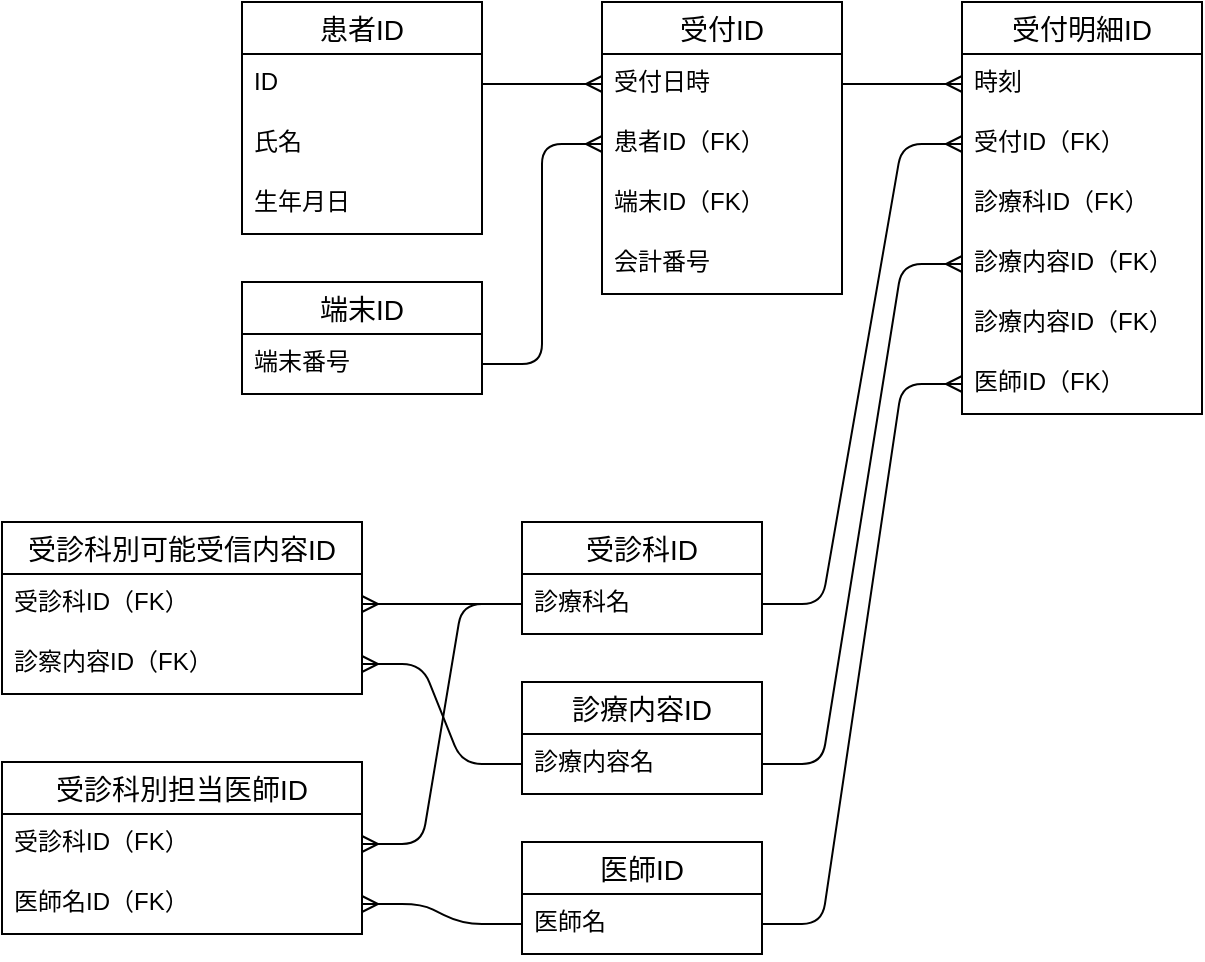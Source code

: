 <mxfile>
    <diagram id="5bUb7harYfp4apVZsuYl" name="ページ1">
        <mxGraphModel dx="1732" dy="553" grid="1" gridSize="5" guides="1" tooltips="1" connect="1" arrows="1" fold="1" page="1" pageScale="1" pageWidth="1169" pageHeight="827" math="0" shadow="0">
            <root>
                <mxCell id="0"/>
                <mxCell id="1" parent="0"/>
                <mxCell id="28" value="受付ID" style="swimlane;fontStyle=0;childLayout=stackLayout;horizontal=1;startSize=26;horizontalStack=0;resizeParent=1;resizeParentMax=0;resizeLast=0;collapsible=1;marginBottom=0;align=center;fontSize=14;" parent="1" vertex="1">
                    <mxGeometry x="360" y="60" width="120" height="146" as="geometry"/>
                </mxCell>
                <mxCell id="29" value="受付日時" style="text;strokeColor=none;fillColor=none;spacingLeft=4;spacingRight=4;overflow=hidden;rotatable=0;points=[[0,0.5],[1,0.5]];portConstraint=eastwest;fontSize=12;" parent="28" vertex="1">
                    <mxGeometry y="26" width="120" height="30" as="geometry"/>
                </mxCell>
                <mxCell id="30" value="患者ID（FK）" style="text;strokeColor=none;fillColor=none;spacingLeft=4;spacingRight=4;overflow=hidden;rotatable=0;points=[[0,0.5],[1,0.5]];portConstraint=eastwest;fontSize=12;" parent="28" vertex="1">
                    <mxGeometry y="56" width="120" height="30" as="geometry"/>
                </mxCell>
                <mxCell id="31" value="端末ID（FK）" style="text;strokeColor=none;fillColor=none;spacingLeft=4;spacingRight=4;overflow=hidden;rotatable=0;points=[[0,0.5],[1,0.5]];portConstraint=eastwest;fontSize=12;" parent="28" vertex="1">
                    <mxGeometry y="86" width="120" height="30" as="geometry"/>
                </mxCell>
                <mxCell id="64" value="会計番号" style="text;strokeColor=none;fillColor=none;spacingLeft=4;spacingRight=4;overflow=hidden;rotatable=0;points=[[0,0.5],[1,0.5]];portConstraint=eastwest;fontSize=12;" parent="28" vertex="1">
                    <mxGeometry y="116" width="120" height="30" as="geometry"/>
                </mxCell>
                <mxCell id="41" value="" style="edgeStyle=entityRelationEdgeStyle;fontSize=12;html=1;endArrow=ERmany;entryX=0;entryY=0.5;entryDx=0;entryDy=0;" parent="1" source="84" target="98" edge="1">
                    <mxGeometry width="100" height="100" relative="1" as="geometry">
                        <mxPoint x="645" y="275" as="sourcePoint"/>
                        <mxPoint x="540" y="341" as="targetPoint"/>
                    </mxGeometry>
                </mxCell>
                <mxCell id="70" value="" style="edgeStyle=entityRelationEdgeStyle;fontSize=12;html=1;endArrow=ERmany;exitX=1;exitY=0.5;exitDx=0;exitDy=0;entryX=0;entryY=0.5;entryDx=0;entryDy=0;" parent="1" source="89" target="29" edge="1">
                    <mxGeometry width="100" height="100" relative="1" as="geometry">
                        <mxPoint x="480" y="101" as="sourcePoint"/>
                        <mxPoint x="545" y="346" as="targetPoint"/>
                    </mxGeometry>
                </mxCell>
                <mxCell id="71" value="" style="edgeStyle=entityRelationEdgeStyle;fontSize=12;html=1;endArrow=ERmany;exitX=1;exitY=0.5;exitDx=0;exitDy=0;entryX=0;entryY=0.5;entryDx=0;entryDy=0;" parent="1" source="93" target="30" edge="1">
                    <mxGeometry width="100" height="100" relative="1" as="geometry">
                        <mxPoint x="480" y="181" as="sourcePoint"/>
                        <mxPoint x="545" y="106" as="targetPoint"/>
                    </mxGeometry>
                </mxCell>
                <mxCell id="82" value="" style="edgeStyle=entityRelationEdgeStyle;fontSize=12;html=1;endArrow=ERmany;entryX=1;entryY=0.5;entryDx=0;entryDy=0;" parent="1" source="84" target="112" edge="1">
                    <mxGeometry width="100" height="100" relative="1" as="geometry">
                        <mxPoint x="380" y="341" as="sourcePoint"/>
                        <mxPoint x="440" y="341" as="targetPoint"/>
                    </mxGeometry>
                </mxCell>
                <mxCell id="83" value="受診科ID" style="swimlane;fontStyle=0;childLayout=stackLayout;horizontal=1;startSize=26;horizontalStack=0;resizeParent=1;resizeParentMax=0;resizeLast=0;collapsible=1;marginBottom=0;align=center;fontSize=14;" parent="1" vertex="1">
                    <mxGeometry x="320" y="320" width="120" height="56" as="geometry"/>
                </mxCell>
                <mxCell id="84" value="診療科名" style="text;strokeColor=none;fillColor=none;spacingLeft=4;spacingRight=4;overflow=hidden;rotatable=0;points=[[0,0.5],[1,0.5]];portConstraint=eastwest;fontSize=12;" parent="83" vertex="1">
                    <mxGeometry y="26" width="120" height="30" as="geometry"/>
                </mxCell>
                <mxCell id="87" value="" style="edgeStyle=entityRelationEdgeStyle;fontSize=12;html=1;endArrow=ERmany;exitX=1;exitY=0.5;exitDx=0;exitDy=0;" parent="1" source="29" target="97" edge="1">
                    <mxGeometry width="100" height="100" relative="1" as="geometry">
                        <mxPoint x="640" y="101" as="sourcePoint"/>
                        <mxPoint x="525" y="106" as="targetPoint"/>
                    </mxGeometry>
                </mxCell>
                <mxCell id="88" value="患者ID" style="swimlane;fontStyle=0;childLayout=stackLayout;horizontal=1;startSize=26;horizontalStack=0;resizeParent=1;resizeParentMax=0;resizeLast=0;collapsible=1;marginBottom=0;align=center;fontSize=14;" parent="1" vertex="1">
                    <mxGeometry x="180" y="60" width="120" height="116" as="geometry"/>
                </mxCell>
                <mxCell id="89" value="ID" style="text;strokeColor=none;fillColor=none;spacingLeft=4;spacingRight=4;overflow=hidden;rotatable=0;points=[[0,0.5],[1,0.5]];portConstraint=eastwest;fontSize=12;" parent="88" vertex="1">
                    <mxGeometry y="26" width="120" height="30" as="geometry"/>
                </mxCell>
                <mxCell id="90" value="氏名" style="text;strokeColor=none;fillColor=none;spacingLeft=4;spacingRight=4;overflow=hidden;rotatable=0;points=[[0,0.5],[1,0.5]];portConstraint=eastwest;fontSize=12;" parent="88" vertex="1">
                    <mxGeometry y="56" width="120" height="30" as="geometry"/>
                </mxCell>
                <mxCell id="91" value="生年月日" style="text;strokeColor=none;fillColor=none;spacingLeft=4;spacingRight=4;overflow=hidden;rotatable=0;points=[[0,0.5],[1,0.5]];portConstraint=eastwest;fontSize=12;" parent="88" vertex="1">
                    <mxGeometry y="86" width="120" height="30" as="geometry"/>
                </mxCell>
                <mxCell id="92" value="端末ID" style="swimlane;fontStyle=0;childLayout=stackLayout;horizontal=1;startSize=26;horizontalStack=0;resizeParent=1;resizeParentMax=0;resizeLast=0;collapsible=1;marginBottom=0;align=center;fontSize=14;" parent="1" vertex="1">
                    <mxGeometry x="180" y="200" width="120" height="56" as="geometry"/>
                </mxCell>
                <mxCell id="93" value="端末番号" style="text;strokeColor=none;fillColor=none;spacingLeft=4;spacingRight=4;overflow=hidden;rotatable=0;points=[[0,0.5],[1,0.5]];portConstraint=eastwest;fontSize=12;" parent="92" vertex="1">
                    <mxGeometry y="26" width="120" height="30" as="geometry"/>
                </mxCell>
                <mxCell id="96" value="受付明細ID" style="swimlane;fontStyle=0;childLayout=stackLayout;horizontal=1;startSize=26;horizontalStack=0;resizeParent=1;resizeParentMax=0;resizeLast=0;collapsible=1;marginBottom=0;align=center;fontSize=14;" parent="1" vertex="1">
                    <mxGeometry x="540" y="60" width="120" height="206" as="geometry"/>
                </mxCell>
                <mxCell id="97" value="時刻" style="text;strokeColor=none;fillColor=none;spacingLeft=4;spacingRight=4;overflow=hidden;rotatable=0;points=[[0,0.5],[1,0.5]];portConstraint=eastwest;fontSize=12;" parent="96" vertex="1">
                    <mxGeometry y="26" width="120" height="30" as="geometry"/>
                </mxCell>
                <mxCell id="98" value="受付ID（FK）" style="text;strokeColor=none;fillColor=none;spacingLeft=4;spacingRight=4;overflow=hidden;rotatable=0;points=[[0,0.5],[1,0.5]];portConstraint=eastwest;fontSize=12;" parent="96" vertex="1">
                    <mxGeometry y="56" width="120" height="30" as="geometry"/>
                </mxCell>
                <mxCell id="99" value="診療科ID（FK）" style="text;strokeColor=none;fillColor=none;spacingLeft=4;spacingRight=4;overflow=hidden;rotatable=0;points=[[0,0.5],[1,0.5]];portConstraint=eastwest;fontSize=12;" parent="96" vertex="1">
                    <mxGeometry y="86" width="120" height="30" as="geometry"/>
                </mxCell>
                <mxCell id="100" value="診療内容ID（FK）" style="text;strokeColor=none;fillColor=none;spacingLeft=4;spacingRight=4;overflow=hidden;rotatable=0;points=[[0,0.5],[1,0.5]];portConstraint=eastwest;fontSize=12;" parent="96" vertex="1">
                    <mxGeometry y="116" width="120" height="30" as="geometry"/>
                </mxCell>
                <mxCell id="101" value="診療内容ID（FK）" style="text;strokeColor=none;fillColor=none;spacingLeft=4;spacingRight=4;overflow=hidden;rotatable=0;points=[[0,0.5],[1,0.5]];portConstraint=eastwest;fontSize=12;" parent="96" vertex="1">
                    <mxGeometry y="146" width="120" height="30" as="geometry"/>
                </mxCell>
                <mxCell id="102" value="医師ID（FK）" style="text;strokeColor=none;fillColor=none;spacingLeft=4;spacingRight=4;overflow=hidden;rotatable=0;points=[[0,0.5],[1,0.5]];portConstraint=eastwest;fontSize=12;" parent="96" vertex="1">
                    <mxGeometry y="176" width="120" height="30" as="geometry"/>
                </mxCell>
                <mxCell id="103" value="診療内容ID" style="swimlane;fontStyle=0;childLayout=stackLayout;horizontal=1;startSize=26;horizontalStack=0;resizeParent=1;resizeParentMax=0;resizeLast=0;collapsible=1;marginBottom=0;align=center;fontSize=14;" parent="1" vertex="1">
                    <mxGeometry x="320" y="400" width="120" height="56" as="geometry"/>
                </mxCell>
                <mxCell id="104" value="診療内容名" style="text;strokeColor=none;fillColor=none;spacingLeft=4;spacingRight=4;overflow=hidden;rotatable=0;points=[[0,0.5],[1,0.5]];portConstraint=eastwest;fontSize=12;" parent="103" vertex="1">
                    <mxGeometry y="26" width="120" height="30" as="geometry"/>
                </mxCell>
                <mxCell id="105" value="医師ID" style="swimlane;fontStyle=0;childLayout=stackLayout;horizontal=1;startSize=26;horizontalStack=0;resizeParent=1;resizeParentMax=0;resizeLast=0;collapsible=1;marginBottom=0;align=center;fontSize=14;" parent="1" vertex="1">
                    <mxGeometry x="320" y="480" width="120" height="56" as="geometry"/>
                </mxCell>
                <mxCell id="106" value="医師名" style="text;strokeColor=none;fillColor=none;spacingLeft=4;spacingRight=4;overflow=hidden;rotatable=0;points=[[0,0.5],[1,0.5]];portConstraint=eastwest;fontSize=12;" parent="105" vertex="1">
                    <mxGeometry y="26" width="120" height="30" as="geometry"/>
                </mxCell>
                <mxCell id="107" value="" style="edgeStyle=entityRelationEdgeStyle;fontSize=12;html=1;endArrow=ERmany;entryX=0;entryY=0.5;entryDx=0;entryDy=0;" parent="1" source="104" target="100" edge="1">
                    <mxGeometry width="100" height="100" relative="1" as="geometry">
                        <mxPoint x="605" y="106" as="sourcePoint"/>
                        <mxPoint x="545" y="106" as="targetPoint"/>
                    </mxGeometry>
                </mxCell>
                <mxCell id="108" value="" style="edgeStyle=entityRelationEdgeStyle;fontSize=12;html=1;endArrow=ERmany;entryX=0;entryY=0.5;entryDx=0;entryDy=0;" parent="1" source="106" target="102" edge="1">
                    <mxGeometry width="100" height="100" relative="1" as="geometry">
                        <mxPoint x="605" y="186" as="sourcePoint"/>
                        <mxPoint x="545" y="136" as="targetPoint"/>
                    </mxGeometry>
                </mxCell>
                <mxCell id="111" value="受診科別可能受信内容ID" style="swimlane;fontStyle=0;childLayout=stackLayout;horizontal=1;startSize=26;horizontalStack=0;resizeParent=1;resizeParentMax=0;resizeLast=0;collapsible=1;marginBottom=0;align=center;fontSize=14;" parent="1" vertex="1">
                    <mxGeometry x="60" y="320" width="180" height="86" as="geometry"/>
                </mxCell>
                <mxCell id="112" value="受診科ID（FK）" style="text;strokeColor=none;fillColor=none;spacingLeft=4;spacingRight=4;overflow=hidden;rotatable=0;points=[[0,0.5],[1,0.5]];portConstraint=eastwest;fontSize=12;" parent="111" vertex="1">
                    <mxGeometry y="26" width="180" height="30" as="geometry"/>
                </mxCell>
                <mxCell id="113" value="診察内容ID（FK）" style="text;strokeColor=none;fillColor=none;spacingLeft=4;spacingRight=4;overflow=hidden;rotatable=0;points=[[0,0.5],[1,0.5]];portConstraint=eastwest;fontSize=12;" parent="111" vertex="1">
                    <mxGeometry y="56" width="180" height="30" as="geometry"/>
                </mxCell>
                <mxCell id="114" value="受診科別担当医師ID" style="swimlane;fontStyle=0;childLayout=stackLayout;horizontal=1;startSize=26;horizontalStack=0;resizeParent=1;resizeParentMax=0;resizeLast=0;collapsible=1;marginBottom=0;align=center;fontSize=14;" parent="1" vertex="1">
                    <mxGeometry x="60" y="440" width="180" height="86" as="geometry"/>
                </mxCell>
                <mxCell id="115" value="受診科ID（FK）" style="text;strokeColor=none;fillColor=none;spacingLeft=4;spacingRight=4;overflow=hidden;rotatable=0;points=[[0,0.5],[1,0.5]];portConstraint=eastwest;fontSize=12;" parent="114" vertex="1">
                    <mxGeometry y="26" width="180" height="30" as="geometry"/>
                </mxCell>
                <mxCell id="116" value="医師名ID（FK）" style="text;strokeColor=none;fillColor=none;spacingLeft=4;spacingRight=4;overflow=hidden;rotatable=0;points=[[0,0.5],[1,0.5]];portConstraint=eastwest;fontSize=12;" parent="114" vertex="1">
                    <mxGeometry y="56" width="180" height="30" as="geometry"/>
                </mxCell>
                <mxCell id="117" value="" style="edgeStyle=entityRelationEdgeStyle;fontSize=12;html=1;endArrow=ERmany;exitX=0;exitY=0.5;exitDx=0;exitDy=0;" parent="1" source="84" target="115" edge="1">
                    <mxGeometry width="100" height="100" relative="1" as="geometry">
                        <mxPoint x="745" y="130" as="sourcePoint"/>
                        <mxPoint x="805" y="106" as="targetPoint"/>
                    </mxGeometry>
                </mxCell>
                <mxCell id="118" value="" style="edgeStyle=entityRelationEdgeStyle;fontSize=12;html=1;endArrow=ERmany;entryX=1;entryY=0.5;entryDx=0;entryDy=0;exitX=0;exitY=0.5;exitDx=0;exitDy=0;" parent="1" source="104" target="113" edge="1">
                    <mxGeometry width="100" height="100" relative="1" as="geometry">
                        <mxPoint x="745" y="106" as="sourcePoint"/>
                        <mxPoint x="805" y="106" as="targetPoint"/>
                    </mxGeometry>
                </mxCell>
                <mxCell id="119" value="" style="edgeStyle=entityRelationEdgeStyle;fontSize=12;html=1;endArrow=ERmany;entryX=1;entryY=0.5;entryDx=0;entryDy=0;exitX=0;exitY=0.5;exitDx=0;exitDy=0;" parent="1" source="106" target="116" edge="1">
                    <mxGeometry width="100" height="100" relative="1" as="geometry">
                        <mxPoint x="755" y="315" as="sourcePoint"/>
                        <mxPoint x="835" y="315" as="targetPoint"/>
                    </mxGeometry>
                </mxCell>
            </root>
        </mxGraphModel>
    </diagram>
</mxfile>